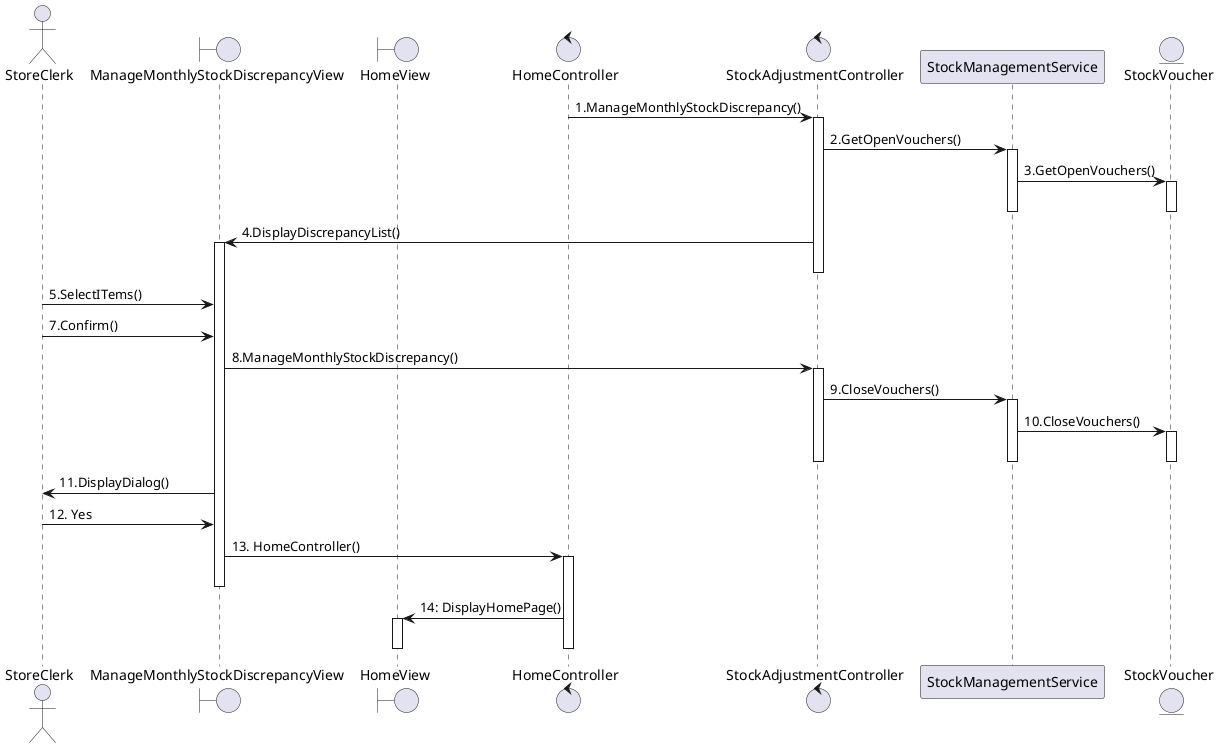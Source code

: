 @startuml
actor StoreClerk
boundary ManageMonthlyStockDiscrepancyView
boundary HomeView
control HomeController
control StockAdjustmentController
Participant StockManagementService
entity StockVoucher

HomeController -> StockAdjustmentController: 1.ManageMonthlyStockDiscrepancy()
activate StockAdjustmentController
StockAdjustmentController -> StockManagementService : 2.GetOpenVouchers()
activate StockManagementService
StockManagementService -> StockVoucher : 3.GetOpenVouchers()
activate StockVoucher
deactivate StockVoucher
deactivate StockManagementService
StockAdjustmentController -> ManageMonthlyStockDiscrepancyView: 4.DisplayDiscrepancyList()
activate ManageMonthlyStockDiscrepancyView
deactivate StockAdjustmentController
StoreClerk -> ManageMonthlyStockDiscrepancyView : 5.SelectITems()
StoreClerk -> ManageMonthlyStockDiscrepancyView: 7.Confirm()

ManageMonthlyStockDiscrepancyView -> StockAdjustmentController: 8.ManageMonthlyStockDiscrepancy()
activate StockAdjustmentController 
StockAdjustmentController -> StockManagementService: 9.CloseVouchers()
activate StockManagementService
StockManagementService -> StockVoucher: 10.CloseVouchers()
activate StockVoucher
deactivate StockVoucher
deactivate StockManagementService
deactivate StockAdjustmentController
ManageMonthlyStockDiscrepancyView -> StoreClerk: 11.DisplayDialog()
StoreClerk -> ManageMonthlyStockDiscrepancyView: 12. Yes
ManageMonthlyStockDiscrepancyView -> HomeController: 13. HomeController()
activate HomeController
deactivate ManageMonthlyStockDiscrepancyView
HomeController -> HomeView: 14: DisplayHomePage()
activate HomeView
deactivate HomeController
deactivate HomeView

@enduml